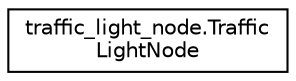 digraph "Graphical Class Hierarchy"
{
 // LATEX_PDF_SIZE
  edge [fontname="Helvetica",fontsize="10",labelfontname="Helvetica",labelfontsize="10"];
  node [fontname="Helvetica",fontsize="10",shape=record];
  rankdir="LR";
  Node0 [label="traffic_light_node.Traffic\lLightNode",height=0.2,width=0.4,color="black", fillcolor="white", style="filled",URL="$classtraffic__light__node_1_1_traffic_light_node.html",tooltip=" "];
}
